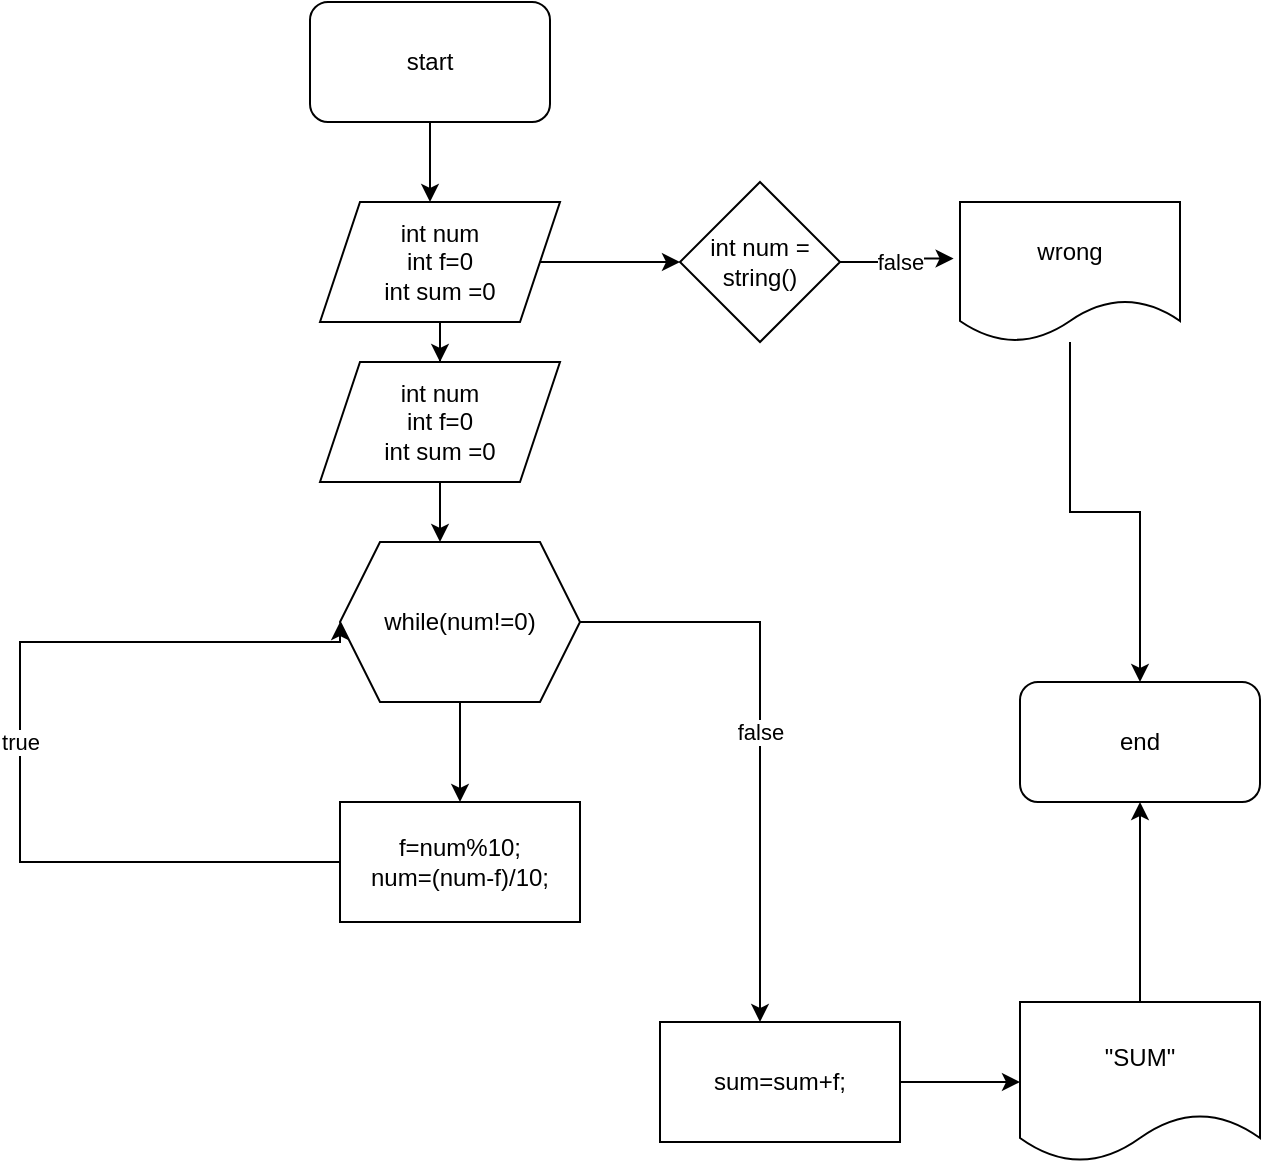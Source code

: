 <mxfile version="20.5.1" type="device"><diagram id="nzNNbGCMjRAtl3V9W_lL" name="Page-1"><mxGraphModel dx="1806" dy="955" grid="1" gridSize="10" guides="1" tooltips="1" connect="1" arrows="1" fold="1" page="1" pageScale="1" pageWidth="850" pageHeight="1100" math="0" shadow="0"><root><mxCell id="0"/><mxCell id="1" parent="0"/><mxCell id="I7NFVfjGGd6EU0kepOxZ-3" style="edgeStyle=orthogonalEdgeStyle;rounded=0;orthogonalLoop=1;jettySize=auto;html=1;exitX=0.5;exitY=1;exitDx=0;exitDy=0;" edge="1" parent="1" source="I7NFVfjGGd6EU0kepOxZ-1"><mxGeometry relative="1" as="geometry"><mxPoint x="365" y="210" as="targetPoint"/></mxGeometry></mxCell><mxCell id="I7NFVfjGGd6EU0kepOxZ-1" value="start" style="rounded=1;whiteSpace=wrap;html=1;" vertex="1" parent="1"><mxGeometry x="305" y="110" width="120" height="60" as="geometry"/></mxCell><mxCell id="I7NFVfjGGd6EU0kepOxZ-6" style="edgeStyle=orthogonalEdgeStyle;rounded=0;orthogonalLoop=1;jettySize=auto;html=1;" edge="1" parent="1" source="I7NFVfjGGd6EU0kepOxZ-4" target="I7NFVfjGGd6EU0kepOxZ-5"><mxGeometry relative="1" as="geometry"/></mxCell><mxCell id="I7NFVfjGGd6EU0kepOxZ-8" style="edgeStyle=orthogonalEdgeStyle;rounded=0;orthogonalLoop=1;jettySize=auto;html=1;exitX=1;exitY=0.5;exitDx=0;exitDy=0;" edge="1" parent="1" source="I7NFVfjGGd6EU0kepOxZ-4"><mxGeometry relative="1" as="geometry"><mxPoint x="490" y="240" as="targetPoint"/></mxGeometry></mxCell><mxCell id="I7NFVfjGGd6EU0kepOxZ-4" value="int num&lt;br&gt;int f=0&lt;br&gt;int sum =0" style="shape=parallelogram;perimeter=parallelogramPerimeter;whiteSpace=wrap;html=1;fixedSize=1;" vertex="1" parent="1"><mxGeometry x="310" y="210" width="120" height="60" as="geometry"/></mxCell><mxCell id="I7NFVfjGGd6EU0kepOxZ-15" style="edgeStyle=orthogonalEdgeStyle;rounded=0;orthogonalLoop=1;jettySize=auto;html=1;exitX=0.5;exitY=1;exitDx=0;exitDy=0;" edge="1" parent="1" source="I7NFVfjGGd6EU0kepOxZ-5"><mxGeometry relative="1" as="geometry"><mxPoint x="370" y="380" as="targetPoint"/></mxGeometry></mxCell><mxCell id="I7NFVfjGGd6EU0kepOxZ-5" value="int num&lt;br&gt;int f=0&lt;br&gt;int sum =0" style="shape=parallelogram;perimeter=parallelogramPerimeter;whiteSpace=wrap;html=1;fixedSize=1;" vertex="1" parent="1"><mxGeometry x="310" y="290" width="120" height="60" as="geometry"/></mxCell><mxCell id="I7NFVfjGGd6EU0kepOxZ-13" value="false" style="edgeStyle=orthogonalEdgeStyle;rounded=0;orthogonalLoop=1;jettySize=auto;html=1;exitX=1;exitY=0.5;exitDx=0;exitDy=0;entryX=-0.029;entryY=0.404;entryDx=0;entryDy=0;entryPerimeter=0;" edge="1" parent="1" source="I7NFVfjGGd6EU0kepOxZ-9" target="I7NFVfjGGd6EU0kepOxZ-12"><mxGeometry relative="1" as="geometry"/></mxCell><mxCell id="I7NFVfjGGd6EU0kepOxZ-9" value="int num = string()" style="rhombus;whiteSpace=wrap;html=1;" vertex="1" parent="1"><mxGeometry x="490" y="200" width="80" height="80" as="geometry"/></mxCell><mxCell id="I7NFVfjGGd6EU0kepOxZ-32" style="edgeStyle=orthogonalEdgeStyle;rounded=0;orthogonalLoop=1;jettySize=auto;html=1;entryX=0.5;entryY=0;entryDx=0;entryDy=0;" edge="1" parent="1" source="I7NFVfjGGd6EU0kepOxZ-12" target="I7NFVfjGGd6EU0kepOxZ-31"><mxGeometry relative="1" as="geometry"/></mxCell><mxCell id="I7NFVfjGGd6EU0kepOxZ-12" value="wrong" style="shape=document;whiteSpace=wrap;html=1;boundedLbl=1;" vertex="1" parent="1"><mxGeometry x="630" y="210" width="110" height="70" as="geometry"/></mxCell><mxCell id="I7NFVfjGGd6EU0kepOxZ-18" style="edgeStyle=orthogonalEdgeStyle;rounded=0;orthogonalLoop=1;jettySize=auto;html=1;exitX=0.5;exitY=1;exitDx=0;exitDy=0;" edge="1" parent="1" source="I7NFVfjGGd6EU0kepOxZ-16"><mxGeometry relative="1" as="geometry"><mxPoint x="380" y="510" as="targetPoint"/></mxGeometry></mxCell><mxCell id="I7NFVfjGGd6EU0kepOxZ-23" value="false" style="edgeStyle=orthogonalEdgeStyle;rounded=0;orthogonalLoop=1;jettySize=auto;html=1;exitX=1;exitY=0.5;exitDx=0;exitDy=0;" edge="1" parent="1" source="I7NFVfjGGd6EU0kepOxZ-16"><mxGeometry relative="1" as="geometry"><mxPoint x="530" y="620" as="targetPoint"/><Array as="points"><mxPoint x="530" y="420"/><mxPoint x="530" y="610"/></Array></mxGeometry></mxCell><mxCell id="I7NFVfjGGd6EU0kepOxZ-16" value="while(num!=0)" style="shape=hexagon;perimeter=hexagonPerimeter2;whiteSpace=wrap;html=1;fixedSize=1;" vertex="1" parent="1"><mxGeometry x="320" y="380" width="120" height="80" as="geometry"/></mxCell><mxCell id="I7NFVfjGGd6EU0kepOxZ-21" value="true" style="edgeStyle=orthogonalEdgeStyle;rounded=0;orthogonalLoop=1;jettySize=auto;html=1;exitX=0;exitY=0.5;exitDx=0;exitDy=0;entryX=0;entryY=0.5;entryDx=0;entryDy=0;" edge="1" parent="1" source="I7NFVfjGGd6EU0kepOxZ-19" target="I7NFVfjGGd6EU0kepOxZ-16"><mxGeometry relative="1" as="geometry"><mxPoint x="210" y="430" as="targetPoint"/><Array as="points"><mxPoint x="160" y="540"/><mxPoint x="160" y="430"/><mxPoint x="320" y="430"/></Array></mxGeometry></mxCell><mxCell id="I7NFVfjGGd6EU0kepOxZ-19" value="f=num%10;&lt;br&gt;num=(num-f)/10;" style="rounded=0;whiteSpace=wrap;html=1;" vertex="1" parent="1"><mxGeometry x="320" y="510" width="120" height="60" as="geometry"/></mxCell><mxCell id="I7NFVfjGGd6EU0kepOxZ-26" style="edgeStyle=orthogonalEdgeStyle;rounded=0;orthogonalLoop=1;jettySize=auto;html=1;exitX=1;exitY=0.5;exitDx=0;exitDy=0;entryX=0;entryY=0.5;entryDx=0;entryDy=0;" edge="1" parent="1" source="I7NFVfjGGd6EU0kepOxZ-24" target="I7NFVfjGGd6EU0kepOxZ-27"><mxGeometry relative="1" as="geometry"><mxPoint x="630" y="650" as="targetPoint"/></mxGeometry></mxCell><mxCell id="I7NFVfjGGd6EU0kepOxZ-24" value="sum=sum+f;" style="rounded=0;whiteSpace=wrap;html=1;" vertex="1" parent="1"><mxGeometry x="480" y="620" width="120" height="60" as="geometry"/></mxCell><mxCell id="I7NFVfjGGd6EU0kepOxZ-30" style="edgeStyle=orthogonalEdgeStyle;rounded=0;orthogonalLoop=1;jettySize=auto;html=1;exitX=0.5;exitY=0;exitDx=0;exitDy=0;" edge="1" parent="1" source="I7NFVfjGGd6EU0kepOxZ-27"><mxGeometry relative="1" as="geometry"><mxPoint x="720" y="510" as="targetPoint"/></mxGeometry></mxCell><mxCell id="I7NFVfjGGd6EU0kepOxZ-27" value="&quot;SUM&quot;" style="shape=document;whiteSpace=wrap;html=1;boundedLbl=1;" vertex="1" parent="1"><mxGeometry x="660" y="610" width="120" height="80" as="geometry"/></mxCell><mxCell id="I7NFVfjGGd6EU0kepOxZ-31" value="end" style="rounded=1;whiteSpace=wrap;html=1;" vertex="1" parent="1"><mxGeometry x="660" y="450" width="120" height="60" as="geometry"/></mxCell></root></mxGraphModel></diagram></mxfile>